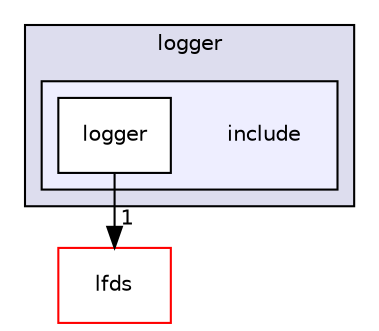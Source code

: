 digraph "/home/nyarosu/repos/hft/src/libs/logger/include" {
  compound=true
  node [ fontsize="10", fontname="Helvetica"];
  edge [ labelfontsize="10", labelfontname="Helvetica"];
  subgraph clusterdir_6a7bb23dbf160e8ec7a7827a8b667fa7 {
    graph [ bgcolor="#ddddee", pencolor="black", label="logger" fontname="Helvetica", fontsize="10", URL="dir_6a7bb23dbf160e8ec7a7827a8b667fa7.html"]
  subgraph clusterdir_9fd364d8dd392863783316ddcf89118b {
    graph [ bgcolor="#eeeeff", pencolor="black", label="" URL="dir_9fd364d8dd392863783316ddcf89118b.html"];
    dir_9fd364d8dd392863783316ddcf89118b [shape=plaintext label="include"];
  dir_d34a8b526a0bfbbbece945d850a482b7 [shape=box label="logger" fillcolor="white" style="filled" URL="dir_d34a8b526a0bfbbbece945d850a482b7.html"];
  }
  }
  dir_f5ecc940fd1d9164c9f5ec8343d73055 [shape=box label="lfds" fillcolor="white" style="filled" color="red" URL="dir_f5ecc940fd1d9164c9f5ec8343d73055.html"];
  dir_d34a8b526a0bfbbbece945d850a482b7->dir_f5ecc940fd1d9164c9f5ec8343d73055 [headlabel="1", labeldistance=1.5 headhref="dir_000008_000003.html"];
}
